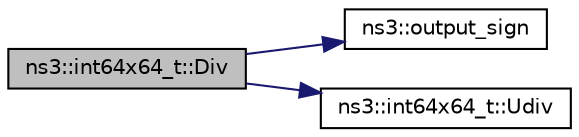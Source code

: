 digraph "ns3::int64x64_t::Div"
{
 // LATEX_PDF_SIZE
  edge [fontname="Helvetica",fontsize="10",labelfontname="Helvetica",labelfontsize="10"];
  node [fontname="Helvetica",fontsize="10",shape=record];
  rankdir="LR";
  Node1 [label="ns3::int64x64_t::Div",height=0.2,width=0.4,color="black", fillcolor="grey75", style="filled", fontcolor="black",tooltip="Implement /=."];
  Node1 -> Node2 [color="midnightblue",fontsize="10",style="solid",fontname="Helvetica"];
  Node2 [label="ns3::output_sign",height=0.2,width=0.4,color="black", fillcolor="white", style="filled",URL="$group__highprec.html#gaeeaaf0f56a7e311cabc5db7213d91779",tooltip="Compute the sign of the result of multiplying or dividing Q64.64 fixed precision operands."];
  Node1 -> Node3 [color="midnightblue",fontsize="10",style="solid",fontname="Helvetica"];
  Node3 [label="ns3::int64x64_t::Udiv",height=0.2,width=0.4,color="black", fillcolor="white", style="filled",URL="$classns3_1_1int64x64__t.html#a5496d89f106271bc4c484ff421d120b4",tooltip="Unsigned division of Q64.64 values."];
}
